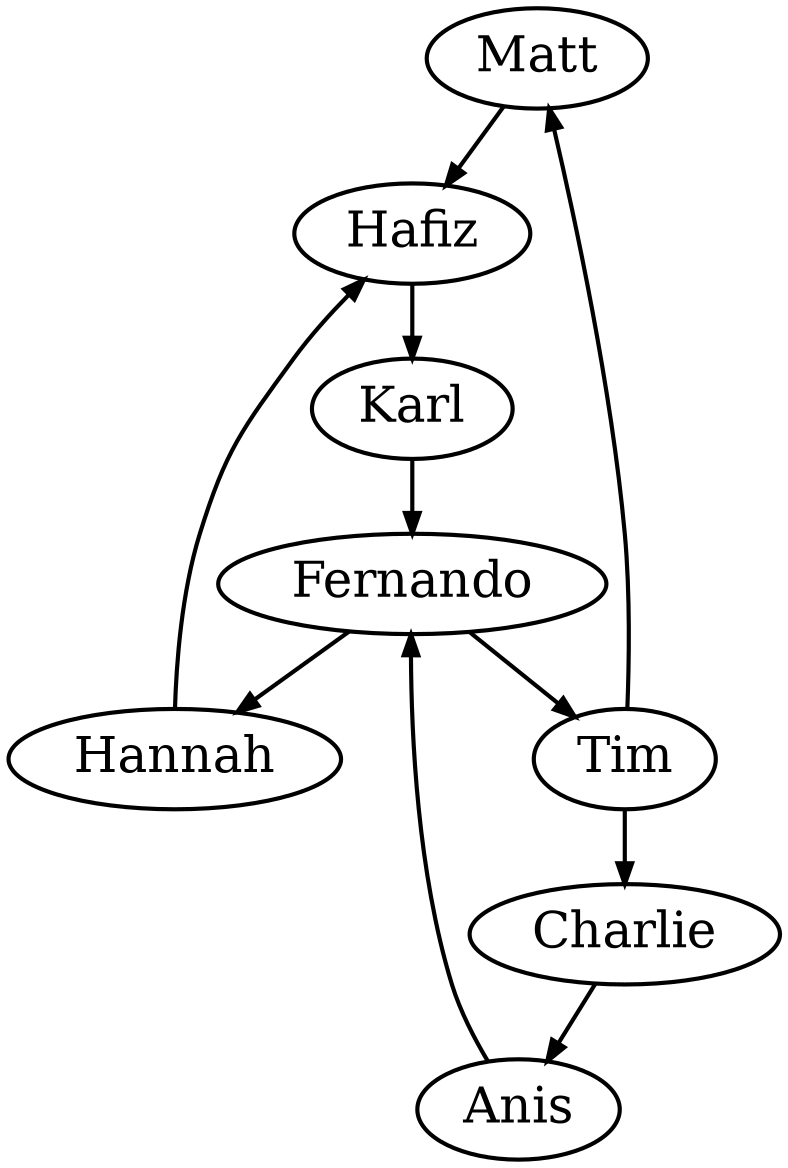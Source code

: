 digraph weird {
  edge [penwidth=2]  node [penwidth=2, fontsize=24]
  Matt -> Hafiz
  Hafiz -> Karl
  Tim -> Matt
  Tim -> Charlie
  Anis -> Fernando
  Charlie -> Anis
  Fernando -> Tim
  Fernando -> Hannah
  Hannah -> Hafiz
  Karl -> Fernando
}
 
